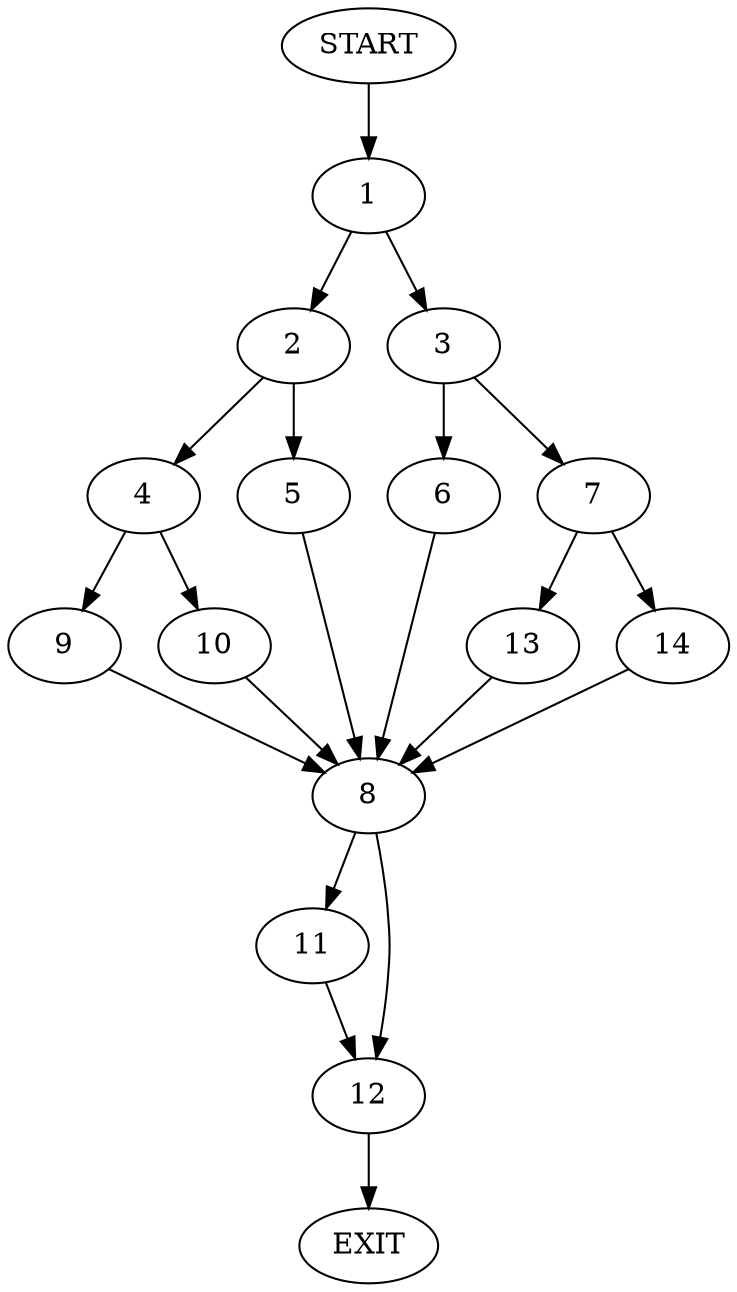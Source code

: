 digraph {
0 [label="START"]
15 [label="EXIT"]
0 -> 1
1 -> 2
1 -> 3
2 -> 4
2 -> 5
3 -> 6
3 -> 7
5 -> 8
4 -> 9
4 -> 10
8 -> 11
8 -> 12
9 -> 8
10 -> 8
7 -> 13
7 -> 14
6 -> 8
14 -> 8
13 -> 8
11 -> 12
12 -> 15
}
